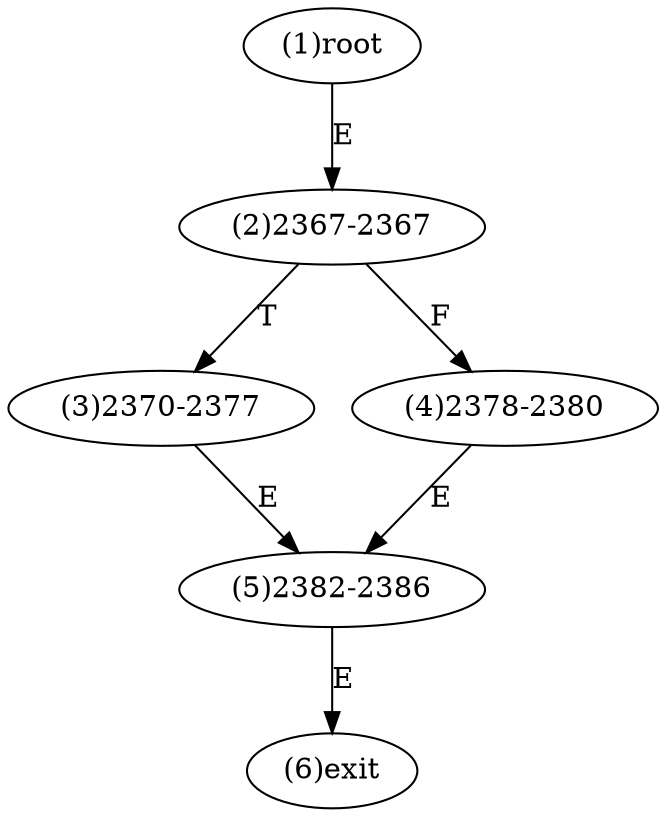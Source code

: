 digraph "" { 
1[ label="(1)root"];
2[ label="(2)2367-2367"];
3[ label="(3)2370-2377"];
4[ label="(4)2378-2380"];
5[ label="(5)2382-2386"];
6[ label="(6)exit"];
1->2[ label="E"];
2->4[ label="F"];
2->3[ label="T"];
3->5[ label="E"];
4->5[ label="E"];
5->6[ label="E"];
}